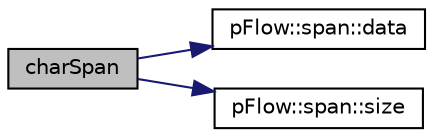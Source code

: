 digraph "charSpan"
{
 // LATEX_PDF_SIZE
  edge [fontname="Helvetica",fontsize="10",labelfontname="Helvetica",labelfontsize="10"];
  node [fontname="Helvetica",fontsize="10",shape=record];
  rankdir="LR";
  Node1 [label="charSpan",height=0.2,width=0.4,color="black", fillcolor="grey75", style="filled", fontcolor="black",tooltip=" "];
  Node1 -> Node2 [color="midnightblue",fontsize="10",style="solid",fontname="Helvetica"];
  Node2 [label="pFlow::span::data",height=0.2,width=0.4,color="black", fillcolor="white", style="filled",URL="$classpFlow_1_1span.html#a617e1db24bfde7e335e7bf5e92892ee4",tooltip=" "];
  Node1 -> Node3 [color="midnightblue",fontsize="10",style="solid",fontname="Helvetica"];
  Node3 [label="pFlow::span::size",height=0.2,width=0.4,color="black", fillcolor="white", style="filled",URL="$classpFlow_1_1span.html#a29908231382cfa67191aec2c9f8bca23",tooltip="Returns the number of elements in the span."];
}
